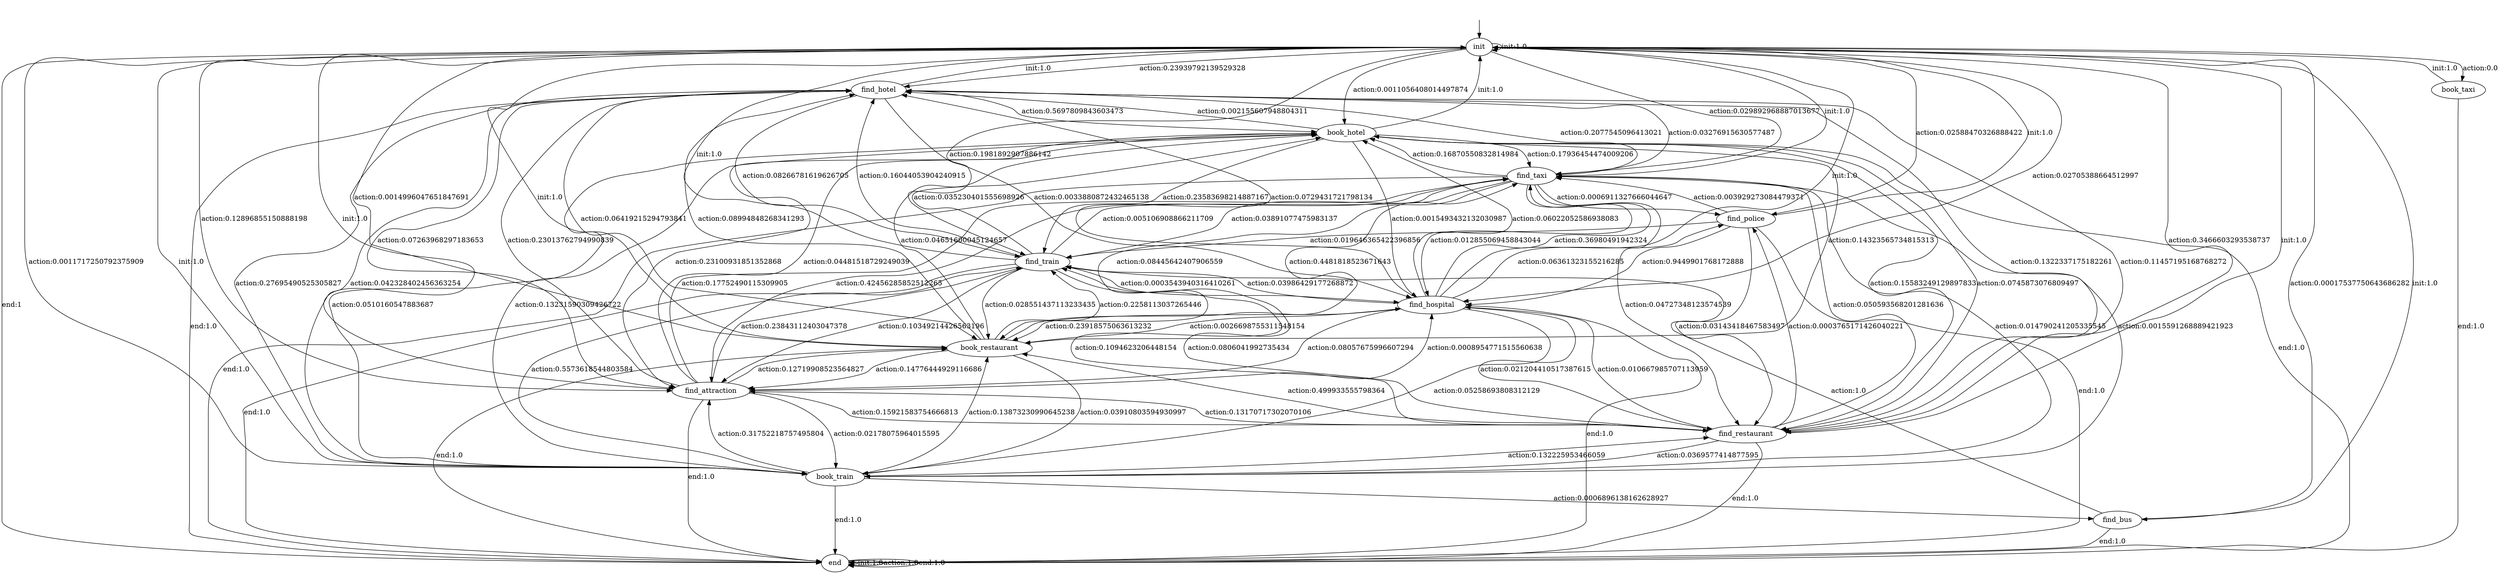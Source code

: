 digraph learned_mdp {
s0 [label="init"];
s1 [label="find_hotel"];
s2 [label="book_hotel"];
s3 [label="find_train"];
s4 [label="book_train"];
s5 [label="find_attraction"];
s6 [label="find_restaurant"];
s7 [label="book_restaurant"];
s8 [label="find_hospital"];
s9 [label="book_taxi"];
s10 [label="find_taxi"];
s11 [label="find_bus"];
s12 [label="find_police"];
s13 [label="end"];
s0 -> s0  [label="init:1.0"];
s0 -> s1  [label="action:0.23939792139529328"];
s0 -> s2  [label="action:0.0011056408014497874"];
s0 -> s3  [label="action:0.1981892907886142"];
s0 -> s4  [label="action:0.0011717250792375909"];
s0 -> s5  [label="action:0.12896855150888198"];
s0 -> s6  [label="action:0.3466603293538737"];
s0 -> s7  [label="action:0.0014996047651847691"];
s0 -> s8  [label="action:0.02705388664512997"];
s0 -> s9  [label="action:0.0"];
s0 -> s10  [label="action:0.029892968887013677"];
s0 -> s11  [label="action:0.00017537750643686282"];
s0 -> s12  [label="action:0.02588470326888422"];
s0 -> s13  [label="end:1"];
s1 -> s0  [label="init:1.0"];
s1 -> s2  [label="action:0.5697809843603473"];
s1 -> s3  [label="action:0.08266781619626705"];
s1 -> s4  [label="action:0.042328402456363254"];
s1 -> s5  [label="action:0.07263968297183653"];
s1 -> s6  [label="action:0.1322337175182261"];
s1 -> s7  [label="action:0.06419215294793841"];
s1 -> s8  [label="action:0.0033880872432465138"];
s1 -> s10  [label="action:0.03276915630577487"];
s1 -> s13 [label="end:1.0"];
s2 -> s0  [label="init:1.0"];
s2 -> s1  [label="action:0.002155607948804311"];
s2 -> s3  [label="action:0.23583698214887167"];
s2 -> s4  [label="action:0.0510160547883687"];
s2 -> s5  [label="action:0.23100931851352868"];
s2 -> s6  [label="action:0.15583249129897833"];
s2 -> s7  [label="action:0.14323565734815313"];
s2 -> s8  [label="action:0.0015493432132030987"];
s2 -> s10  [label="action:0.17936454474009206"];
s2 -> s13 [label="end:1.0"];
s3 -> s0  [label="init:1.0"];
s3 -> s1  [label="action:0.16044053904240915"];
s3 -> s2  [label="action:0.035230401555698926"];
s3 -> s4  [label="action:0.5573618544803584"];
s3 -> s5  [label="action:0.10349214426563196"];
s3 -> s6  [label="action:0.1094623206448154"];
s3 -> s7  [label="action:0.028551437113233435"];
s3 -> s8  [label="action:0.0003543940316410261"];
s3 -> s10  [label="action:0.005106908866211709"];
s3 -> s13 [label="end:1.0"];
s4 -> s0  [label="init:1.0"];
s4 -> s1  [label="action:0.27695490525305827"];
s4 -> s2  [label="action:0.13231590309426722"];
s4 -> s5  [label="action:0.31752218757495804"];
s4 -> s6  [label="action:0.132225953466059"];
s4 -> s7  [label="action:0.13873230990645238"];
s4 -> s10  [label="action:0.0015591268889421923"];
s4 -> s11  [label="action:0.0006896138162628927"];
s4 -> s13 [label="end:1.0"];
s5 -> s0  [label="init:1.0"];
s5 -> s1  [label="action:0.23013762794990839"];
s5 -> s2  [label="action:0.04481518729249039"];
s5 -> s3  [label="action:0.23843112403047378"];
s5 -> s4  [label="action:0.02178075964015595"];
s5 -> s6  [label="action:0.15921583754666813"];
s5 -> s7  [label="action:0.12719908523564827"];
s5 -> s8  [label="action:0.0008954771515560638"];
s5 -> s10  [label="action:0.17752490115309905"];
s5 -> s13 [label="end:1.0"];
s6 -> s0  [label="init:1.0"];
s6 -> s1  [label="action:0.11457195168768272"];
s6 -> s2  [label="action:0.0745873076809497"];
s6 -> s3  [label="action:0.0806041992735434"];
s6 -> s4  [label="action:0.0369577414877595"];
s6 -> s5  [label="action:0.13170717302070106"];
s6 -> s7  [label="action:0.499933555798364"];
s6 -> s8  [label="action:0.010667985707113959"];
s6 -> s10  [label="action:0.050593568201281636"];
s6 -> s12  [label="action:0.0003765171426040221"];
s6 -> s13 [label="end:1.0"];
s7 -> s0  [label="init:1.0"];
s7 -> s1  [label="action:0.08994848268341293"];
s7 -> s2  [label="action:0.04651600045124657"];
s7 -> s3  [label="action:0.2258113037265446"];
s7 -> s4  [label="action:0.03910803594930997"];
s7 -> s5  [label="action:0.14776444929116686"];
s7 -> s8  [label="action:0.0026698755311548154"];
s7 -> s10  [label="action:0.4481818523671643"];
s7 -> s13 [label="end:1.0"];
s8 -> s0  [label="init:1.0"];
s8 -> s1  [label="action:0.0729431721798134"];
s8 -> s2  [label="action:0.06022052586938083"];
s8 -> s3  [label="action:0.03986429177268872"];
s8 -> s4  [label="action:0.05258693808312129"];
s8 -> s5  [label="action:0.08057675996607294"];
s8 -> s6  [label="action:0.021204410517387615"];
s8 -> s7  [label="action:0.23918575063613232"];
s8 -> s10  [label="action:0.36980491942324"];
s8 -> s12  [label="action:0.06361323155216285"];
s8 -> s13 [label="end:1.0"];
s9 -> s0  [label="init:1.0"];
s9 -> s13 [label="end:1.0"];
s10 -> s0  [label="init:1.0"];
s10 -> s1  [label="action:0.2077545096413021"];
s10 -> s2  [label="action:0.16870550832814984"];
s10 -> s3  [label="action:0.03891077475983137"];
s10 -> s4  [label="action:0.014790241205335545"];
s10 -> s5  [label="action:0.42456285852512265"];
s10 -> s6  [label="action:0.04727348123574539"];
s10 -> s7  [label="action:0.08445642407906559"];
s10 -> s8  [label="action:0.012855069458843044"];
s10 -> s12  [label="action:0.0006911327666044647"];
s10 -> s13 [label="end:1.0"];
s11 -> s0  [label="init:1.0"];
s11 -> s3  [label="action:1.0"];
s11 -> s13 [label="end:1.0"];
s12 -> s0  [label="init:1.0"];
s12 -> s3  [label="action:0.019646365422396856"];
s12 -> s6  [label="action:0.03143418467583497"];
s12 -> s8  [label="action:0.9449901768172888"];
s12 -> s10  [label="action:0.003929273084479371"];
s12 -> s13 [label="end:1.0"];
s13 -> s13 [label="init:1.0"];
s13 -> s13  [label="action:1.0"];
s13 -> s13  [label="end:1.0"];
__start0 [label="", shape=none];
__start0 -> s0  [label=""];
}
